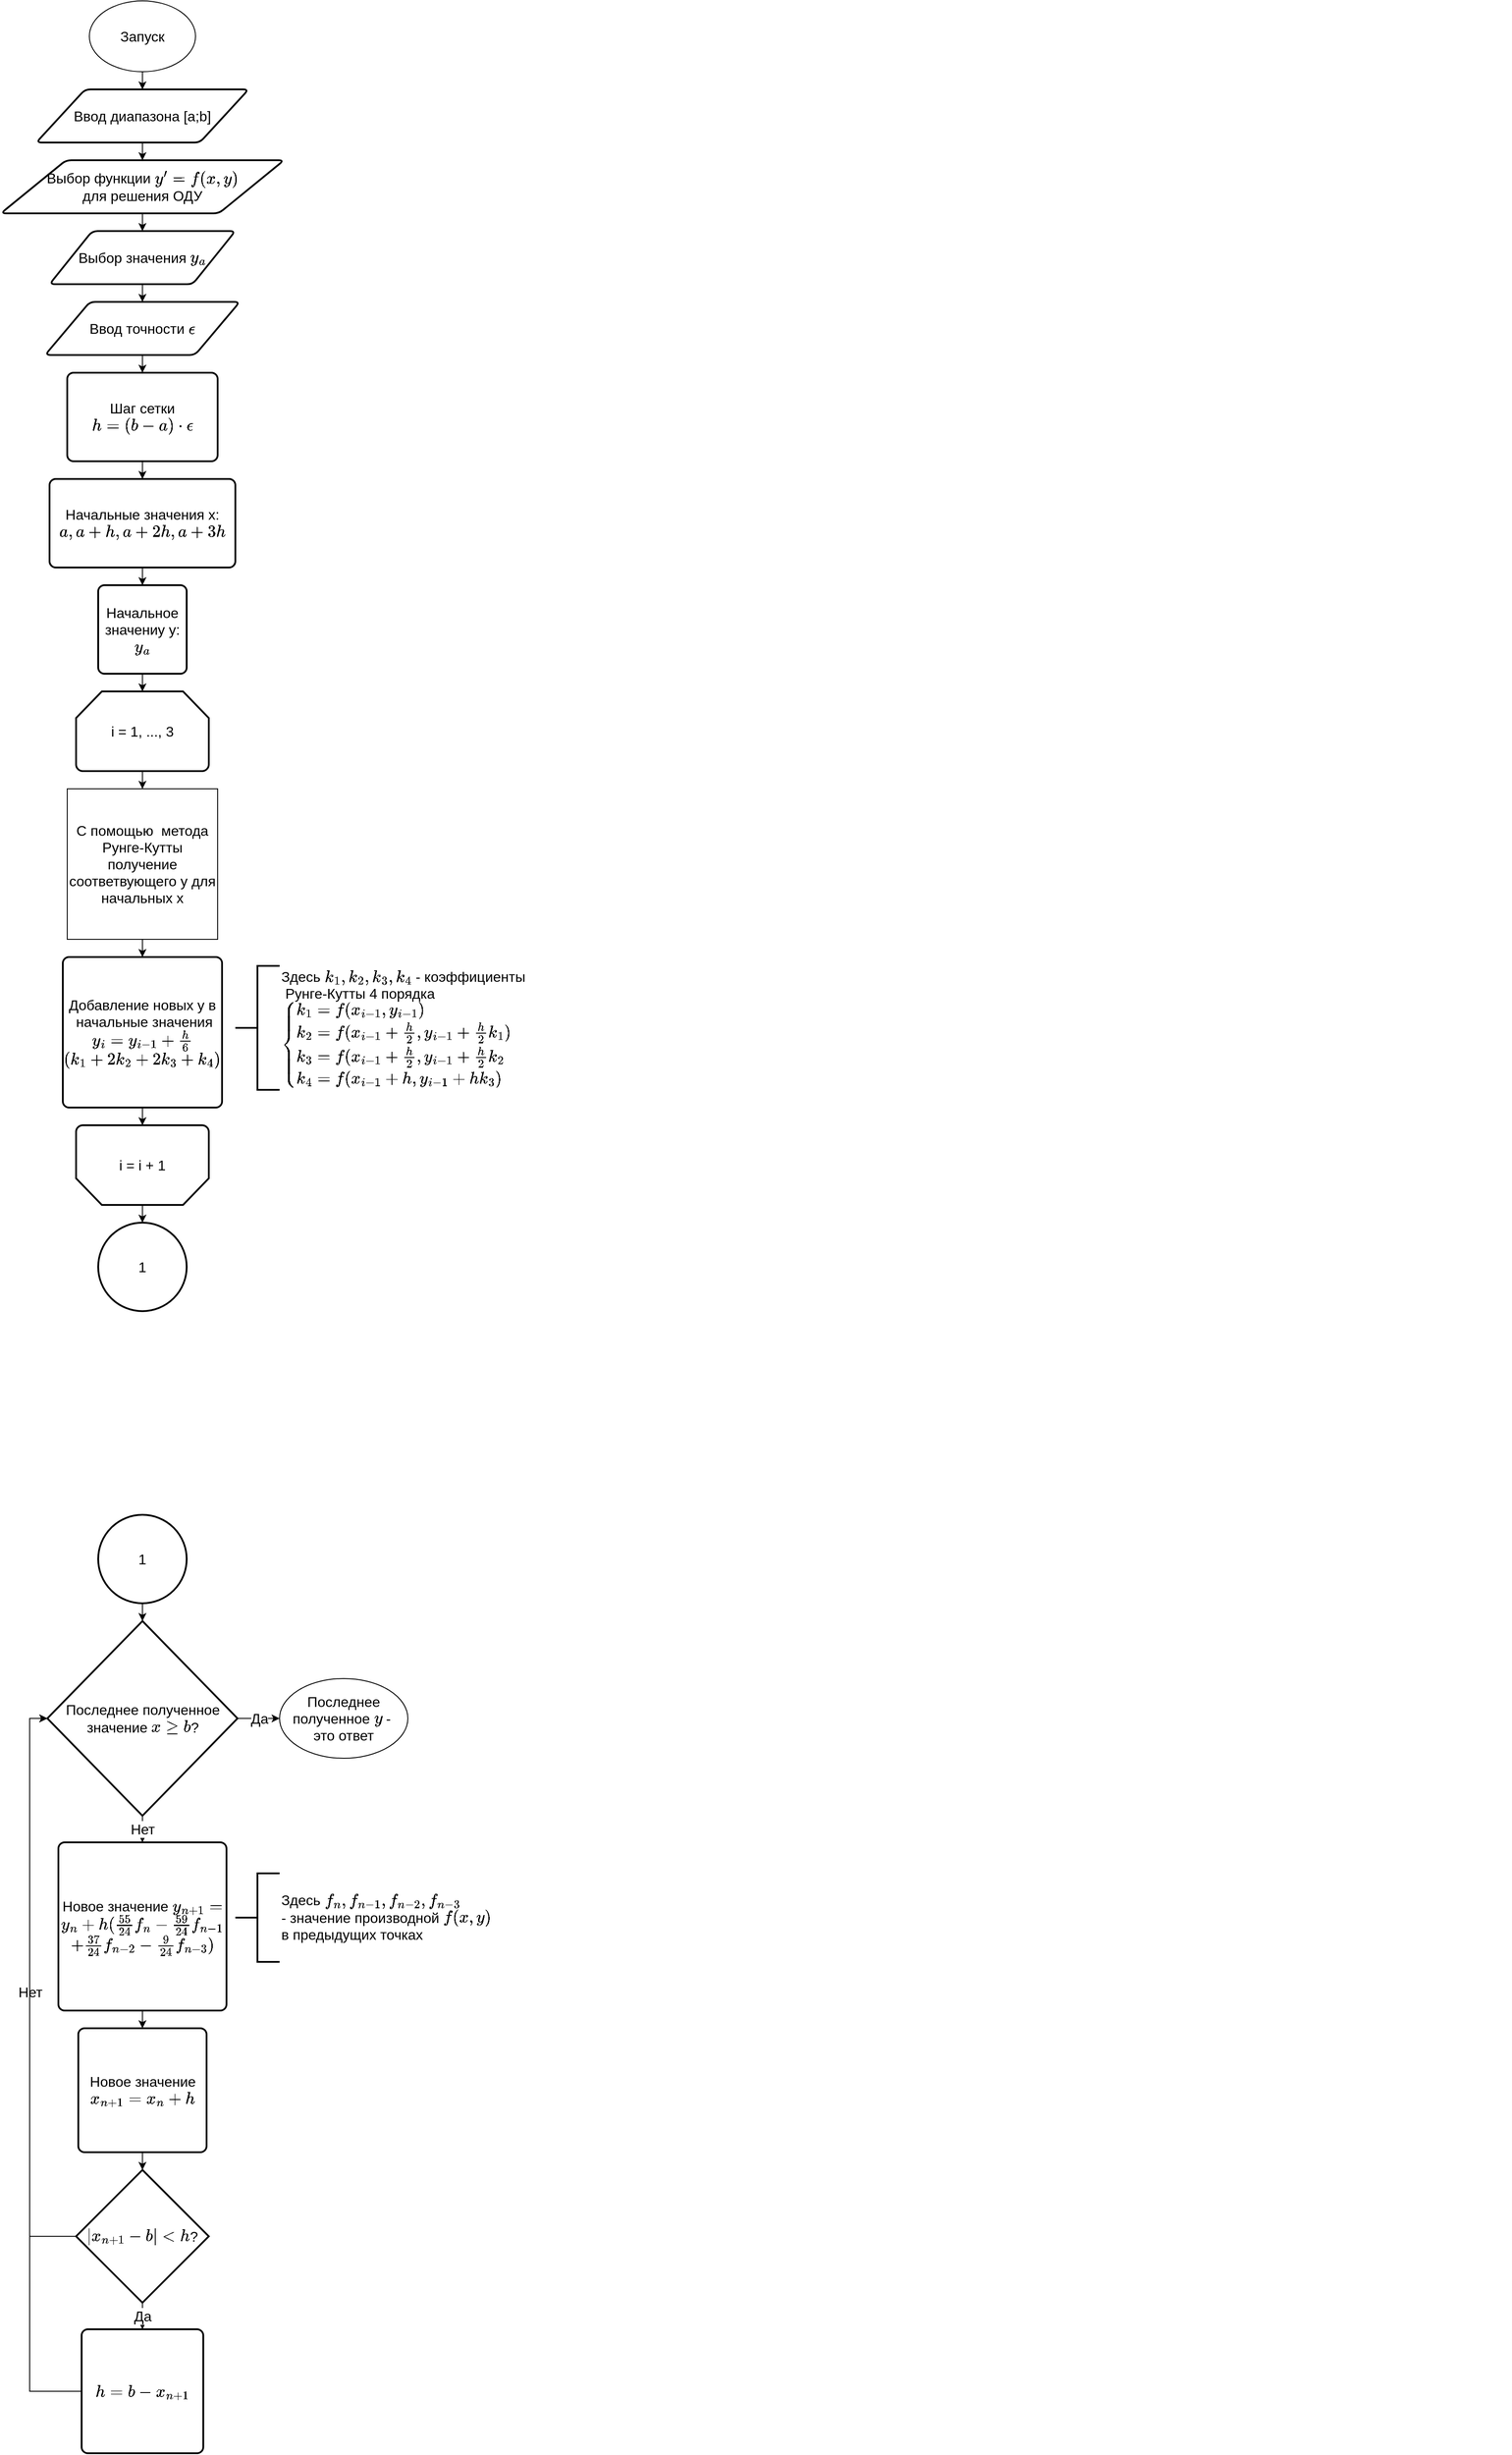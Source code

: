 <mxfile version="23.1.5" type="device">
  <diagram name="Страница — 1" id="wP5YuJ6qS_haN1ASp6le">
    <mxGraphModel dx="2666" dy="3069" grid="1" gridSize="10" guides="1" tooltips="1" connect="1" arrows="1" fold="1" page="1" pageScale="1" pageWidth="2000" pageHeight="2000" math="1" shadow="0">
      <root>
        <mxCell id="0" />
        <mxCell id="1" parent="0" />
        <mxCell id="Y5vmbJ8QWRPklpZZ9SDh-31" style="edgeStyle=orthogonalEdgeStyle;rounded=0;orthogonalLoop=1;jettySize=auto;html=1;exitX=0.5;exitY=1;exitDx=0;exitDy=0;entryX=0.5;entryY=0;entryDx=0;entryDy=0;" edge="1" parent="1" source="Y5vmbJ8QWRPklpZZ9SDh-1" target="Y5vmbJ8QWRPklpZZ9SDh-2">
          <mxGeometry relative="1" as="geometry" />
        </mxCell>
        <mxCell id="Y5vmbJ8QWRPklpZZ9SDh-1" value="&lt;font style=&quot;font-size: 16px;&quot;&gt;Запуск&lt;/font&gt;" style="ellipse;whiteSpace=wrap;html=1;" vertex="1" parent="1">
          <mxGeometry x="870" y="-320" width="120" height="80" as="geometry" />
        </mxCell>
        <mxCell id="Y5vmbJ8QWRPklpZZ9SDh-30" style="edgeStyle=orthogonalEdgeStyle;rounded=0;orthogonalLoop=1;jettySize=auto;html=1;exitX=0.5;exitY=1;exitDx=0;exitDy=0;entryX=0.5;entryY=0;entryDx=0;entryDy=0;" edge="1" parent="1" source="Y5vmbJ8QWRPklpZZ9SDh-2" target="Y5vmbJ8QWRPklpZZ9SDh-3">
          <mxGeometry relative="1" as="geometry" />
        </mxCell>
        <mxCell id="Y5vmbJ8QWRPklpZZ9SDh-2" value="&lt;font style=&quot;font-size: 16px;&quot;&gt;Ввод диапазона [a;b]&lt;/font&gt;" style="shape=parallelogram;html=1;strokeWidth=2;perimeter=parallelogramPerimeter;whiteSpace=wrap;rounded=1;arcSize=12;size=0.23;" vertex="1" parent="1">
          <mxGeometry x="810" y="-220" width="240" height="60" as="geometry" />
        </mxCell>
        <mxCell id="Y5vmbJ8QWRPklpZZ9SDh-29" style="edgeStyle=orthogonalEdgeStyle;rounded=0;orthogonalLoop=1;jettySize=auto;html=1;exitX=0.5;exitY=1;exitDx=0;exitDy=0;entryX=0.5;entryY=0;entryDx=0;entryDy=0;" edge="1" parent="1" source="Y5vmbJ8QWRPklpZZ9SDh-3" target="Y5vmbJ8QWRPklpZZ9SDh-4">
          <mxGeometry relative="1" as="geometry" />
        </mxCell>
        <mxCell id="Y5vmbJ8QWRPklpZZ9SDh-3" value="&lt;font style=&quot;font-size: 16px;&quot;&gt;Выбор функции \( y&#39; = f(x,y) \)&lt;br&gt;для решения ОДУ&lt;/font&gt;" style="shape=parallelogram;html=1;strokeWidth=2;perimeter=parallelogramPerimeter;whiteSpace=wrap;rounded=1;arcSize=12;size=0.23;" vertex="1" parent="1">
          <mxGeometry x="770" y="-140" width="320" height="60" as="geometry" />
        </mxCell>
        <mxCell id="Y5vmbJ8QWRPklpZZ9SDh-32" style="edgeStyle=orthogonalEdgeStyle;rounded=0;orthogonalLoop=1;jettySize=auto;html=1;exitX=0.5;exitY=1;exitDx=0;exitDy=0;entryX=0.5;entryY=0;entryDx=0;entryDy=0;" edge="1" parent="1" source="Y5vmbJ8QWRPklpZZ9SDh-4" target="Y5vmbJ8QWRPklpZZ9SDh-5">
          <mxGeometry relative="1" as="geometry" />
        </mxCell>
        <mxCell id="Y5vmbJ8QWRPklpZZ9SDh-4" value="&lt;font style=&quot;font-size: 16px;&quot;&gt;Выбор значения \( y_{a} \)&lt;/font&gt;" style="shape=parallelogram;html=1;strokeWidth=2;perimeter=parallelogramPerimeter;whiteSpace=wrap;rounded=1;arcSize=12;size=0.23;" vertex="1" parent="1">
          <mxGeometry x="825" y="-60" width="210" height="60" as="geometry" />
        </mxCell>
        <mxCell id="Y5vmbJ8QWRPklpZZ9SDh-33" style="edgeStyle=orthogonalEdgeStyle;rounded=0;orthogonalLoop=1;jettySize=auto;html=1;exitX=0.5;exitY=1;exitDx=0;exitDy=0;entryX=0.5;entryY=0;entryDx=0;entryDy=0;" edge="1" parent="1" source="Y5vmbJ8QWRPklpZZ9SDh-5" target="Y5vmbJ8QWRPklpZZ9SDh-6">
          <mxGeometry relative="1" as="geometry" />
        </mxCell>
        <mxCell id="Y5vmbJ8QWRPklpZZ9SDh-5" value="&lt;font style=&quot;font-size: 16px;&quot;&gt;Ввод точности \( \epsilon \)&lt;/font&gt;" style="shape=parallelogram;html=1;strokeWidth=2;perimeter=parallelogramPerimeter;whiteSpace=wrap;rounded=1;arcSize=12;size=0.23;" vertex="1" parent="1">
          <mxGeometry x="820" y="20" width="220" height="60" as="geometry" />
        </mxCell>
        <mxCell id="Y5vmbJ8QWRPklpZZ9SDh-34" style="edgeStyle=orthogonalEdgeStyle;rounded=0;orthogonalLoop=1;jettySize=auto;html=1;exitX=0.5;exitY=1;exitDx=0;exitDy=0;entryX=0.5;entryY=0;entryDx=0;entryDy=0;" edge="1" parent="1" source="Y5vmbJ8QWRPklpZZ9SDh-6" target="Y5vmbJ8QWRPklpZZ9SDh-7">
          <mxGeometry relative="1" as="geometry" />
        </mxCell>
        <mxCell id="Y5vmbJ8QWRPklpZZ9SDh-6" value="&lt;font style=&quot;font-size: 16px;&quot;&gt;Шаг сетки \( h = (b-a)\cdot \epsilon \)&lt;/font&gt;" style="rounded=1;whiteSpace=wrap;html=1;absoluteArcSize=1;arcSize=14;strokeWidth=2;" vertex="1" parent="1">
          <mxGeometry x="845" y="100" width="170" height="100" as="geometry" />
        </mxCell>
        <mxCell id="Y5vmbJ8QWRPklpZZ9SDh-35" style="edgeStyle=orthogonalEdgeStyle;rounded=0;orthogonalLoop=1;jettySize=auto;html=1;exitX=0.5;exitY=1;exitDx=0;exitDy=0;entryX=0.5;entryY=0;entryDx=0;entryDy=0;" edge="1" parent="1" source="Y5vmbJ8QWRPklpZZ9SDh-7" target="Y5vmbJ8QWRPklpZZ9SDh-10">
          <mxGeometry relative="1" as="geometry" />
        </mxCell>
        <mxCell id="Y5vmbJ8QWRPklpZZ9SDh-7" value="&lt;font style=&quot;font-size: 16px;&quot;&gt;Начальные значения x: \( a, a+h, a+2h, a+3h \)&lt;/font&gt;" style="rounded=1;whiteSpace=wrap;html=1;absoluteArcSize=1;arcSize=14;strokeWidth=2;" vertex="1" parent="1">
          <mxGeometry x="825" y="220" width="210" height="100" as="geometry" />
        </mxCell>
        <mxCell id="Y5vmbJ8QWRPklpZZ9SDh-37" style="edgeStyle=orthogonalEdgeStyle;rounded=0;orthogonalLoop=1;jettySize=auto;html=1;exitX=0.5;exitY=1;exitDx=0;exitDy=0;exitPerimeter=0;" edge="1" parent="1" source="Y5vmbJ8QWRPklpZZ9SDh-9" target="Y5vmbJ8QWRPklpZZ9SDh-11">
          <mxGeometry relative="1" as="geometry" />
        </mxCell>
        <mxCell id="Y5vmbJ8QWRPklpZZ9SDh-9" value="&lt;font style=&quot;font-size: 16px;&quot;&gt;i = 1, ..., 3&lt;/font&gt;" style="strokeWidth=2;html=1;shape=mxgraph.flowchart.loop_limit;whiteSpace=wrap;" vertex="1" parent="1">
          <mxGeometry x="855" y="460" width="150" height="90" as="geometry" />
        </mxCell>
        <mxCell id="Y5vmbJ8QWRPklpZZ9SDh-10" value="&lt;font style=&quot;font-size: 16px;&quot;&gt;Начальное значениу y: \( y_{a} \)&lt;/font&gt;" style="rounded=1;whiteSpace=wrap;html=1;absoluteArcSize=1;arcSize=14;strokeWidth=2;" vertex="1" parent="1">
          <mxGeometry x="880" y="340" width="100" height="100" as="geometry" />
        </mxCell>
        <mxCell id="Y5vmbJ8QWRPklpZZ9SDh-38" style="edgeStyle=orthogonalEdgeStyle;rounded=0;orthogonalLoop=1;jettySize=auto;html=1;exitX=0.5;exitY=1;exitDx=0;exitDy=0;entryX=0.5;entryY=0;entryDx=0;entryDy=0;" edge="1" parent="1" source="Y5vmbJ8QWRPklpZZ9SDh-11" target="Y5vmbJ8QWRPklpZZ9SDh-12">
          <mxGeometry relative="1" as="geometry" />
        </mxCell>
        <mxCell id="Y5vmbJ8QWRPklpZZ9SDh-11" value="&lt;font style=&quot;font-size: 16px;&quot;&gt;С помощью&amp;nbsp; метода Рунге-Кутты получение соответвующего y для начальных x&lt;/font&gt;" style="whiteSpace=wrap;html=1;aspect=fixed;" vertex="1" parent="1">
          <mxGeometry x="845" y="570" width="170" height="170" as="geometry" />
        </mxCell>
        <mxCell id="Y5vmbJ8QWRPklpZZ9SDh-12" value="&lt;font style=&quot;font-size: 16px;&quot;&gt;Добавление новых y в&lt;br&gt;&amp;nbsp;начальные значения&lt;br&gt;\( y_{i} = y_{i-1} + \frac{h}{6}\) \(&lt;br&gt;(k_{1}+2k_{2}+2k_{3}+k_{4}) \)&lt;/font&gt;" style="rounded=1;whiteSpace=wrap;html=1;absoluteArcSize=1;arcSize=14;strokeWidth=2;" vertex="1" parent="1">
          <mxGeometry x="840" y="760" width="180" height="170" as="geometry" />
        </mxCell>
        <mxCell id="Y5vmbJ8QWRPklpZZ9SDh-13" value="&lt;span style=&quot;font-size: 16px;&quot;&gt;Здесь \( k_{1}, k_{2}, k_{3}, k_{4}\) - коэффициенты&lt;br&gt;&amp;nbsp;Рунге-Кутты 4 порядка&lt;br&gt;\( \begin{cases} k_{1} = f(x_{i-1},y_{i-1}) \\ k_{2} = f(x_{i-1}+\frac{h}{2},y_{i-1}+\frac{h}{2}k_{1}) \\ k_{3} = f(x_{i-1}+\frac{h}{2},y_{i-1}+\frac{h}{2}k_{2} \\ k_{4} = f(x_{i-1}+h,y_{i-1}+hk_{3}) \end{cases} \)&lt;br&gt;&lt;/span&gt;" style="strokeWidth=2;html=1;shape=mxgraph.flowchart.annotation_2;align=left;labelPosition=right;pointerEvents=1;" vertex="1" parent="1">
          <mxGeometry x="1035" y="770" width="50" height="140" as="geometry" />
        </mxCell>
        <mxCell id="Y5vmbJ8QWRPklpZZ9SDh-15" value="&lt;font style=&quot;font-size: 16px;&quot;&gt;i = i + 1&lt;/font&gt;" style="strokeWidth=2;html=1;shape=mxgraph.flowchart.loop_limit;whiteSpace=wrap;flipV=1;" vertex="1" parent="1">
          <mxGeometry x="855" y="950" width="150" height="90" as="geometry" />
        </mxCell>
        <mxCell id="Y5vmbJ8QWRPklpZZ9SDh-18" value="&lt;span style=&quot;font-size: 16px;&quot;&gt;Да&lt;/span&gt;" style="edgeStyle=orthogonalEdgeStyle;rounded=0;orthogonalLoop=1;jettySize=auto;html=1;exitX=1;exitY=0.5;exitDx=0;exitDy=0;exitPerimeter=0;entryX=0;entryY=0.5;entryDx=0;entryDy=0;" edge="1" parent="1" source="Y5vmbJ8QWRPklpZZ9SDh-16" target="Y5vmbJ8QWRPklpZZ9SDh-17">
          <mxGeometry relative="1" as="geometry" />
        </mxCell>
        <mxCell id="Y5vmbJ8QWRPklpZZ9SDh-41" value="&lt;font style=&quot;font-size: 16px;&quot;&gt;Нет&lt;/font&gt;" style="edgeStyle=orthogonalEdgeStyle;rounded=0;orthogonalLoop=1;jettySize=auto;html=1;exitX=0.5;exitY=1;exitDx=0;exitDy=0;exitPerimeter=0;entryX=0.5;entryY=0;entryDx=0;entryDy=0;" edge="1" parent="1" source="Y5vmbJ8QWRPklpZZ9SDh-16" target="Y5vmbJ8QWRPklpZZ9SDh-19">
          <mxGeometry relative="1" as="geometry" />
        </mxCell>
        <mxCell id="Y5vmbJ8QWRPklpZZ9SDh-16" value="&lt;font style=&quot;font-size: 16px;&quot;&gt;Последнее полученное значение \( x \ge b \)?&lt;/font&gt;" style="strokeWidth=2;html=1;shape=mxgraph.flowchart.decision;whiteSpace=wrap;" vertex="1" parent="1">
          <mxGeometry x="822.5" y="1510" width="215" height="220" as="geometry" />
        </mxCell>
        <mxCell id="Y5vmbJ8QWRPklpZZ9SDh-17" value="&lt;span style=&quot;font-size: 16px;&quot;&gt;Последнее полученное \( y \) -&amp;nbsp; это ответ&lt;/span&gt;" style="ellipse;whiteSpace=wrap;html=1;" vertex="1" parent="1">
          <mxGeometry x="1085" y="1575" width="145" height="90" as="geometry" />
        </mxCell>
        <mxCell id="Y5vmbJ8QWRPklpZZ9SDh-43" style="edgeStyle=orthogonalEdgeStyle;rounded=0;orthogonalLoop=1;jettySize=auto;html=1;exitX=0.5;exitY=1;exitDx=0;exitDy=0;entryX=0.5;entryY=0;entryDx=0;entryDy=0;" edge="1" parent="1" source="Y5vmbJ8QWRPklpZZ9SDh-19" target="Y5vmbJ8QWRPklpZZ9SDh-28">
          <mxGeometry relative="1" as="geometry" />
        </mxCell>
        <mxCell id="Y5vmbJ8QWRPklpZZ9SDh-19" value="&lt;font style=&quot;font-size: 16px;&quot;&gt;Новое значение \( y_{n+1} = \)&lt;br&gt;\( y_{n} + h(\frac{55}{24}f_{n} - \frac{59}{24}f_{n-1}\) &lt;br&gt;\(+\frac{37}{24} f_{n-2} - \frac{9}{24}f_{n-3})\)&lt;/font&gt;" style="rounded=1;whiteSpace=wrap;html=1;absoluteArcSize=1;arcSize=14;strokeWidth=2;" vertex="1" parent="1">
          <mxGeometry x="835" y="1760" width="190" height="190" as="geometry" />
        </mxCell>
        <mxCell id="Y5vmbJ8QWRPklpZZ9SDh-20" value="&lt;span style=&quot;font-size: 16px;&quot;&gt;Здесь \( f_{n}, f_{n-1}, f_{n-2}, f_{n-3} \) &lt;br&gt;- значение производной \(f(x,y) \) &lt;br&gt;в предыдущих точках&lt;br&gt;&lt;/span&gt;" style="strokeWidth=2;html=1;shape=mxgraph.flowchart.annotation_2;align=left;labelPosition=right;pointerEvents=1;" vertex="1" parent="1">
          <mxGeometry x="1035" y="1795" width="50" height="100" as="geometry" />
        </mxCell>
        <mxCell id="Y5vmbJ8QWRPklpZZ9SDh-46" value="&lt;font style=&quot;font-size: 16px;&quot;&gt;Да&lt;/font&gt;" style="edgeStyle=orthogonalEdgeStyle;rounded=0;orthogonalLoop=1;jettySize=auto;html=1;exitX=0.5;exitY=1;exitDx=0;exitDy=0;exitPerimeter=0;entryX=0.5;entryY=0;entryDx=0;entryDy=0;" edge="1" parent="1" source="Y5vmbJ8QWRPklpZZ9SDh-22" target="Y5vmbJ8QWRPklpZZ9SDh-23">
          <mxGeometry relative="1" as="geometry" />
        </mxCell>
        <mxCell id="Y5vmbJ8QWRPklpZZ9SDh-22" value="&lt;span style=&quot;font-size: 16px;&quot;&gt;\( | x_{n+1} - b | &amp;lt; h \)?&lt;/span&gt;" style="strokeWidth=2;html=1;shape=mxgraph.flowchart.decision;whiteSpace=wrap;" vertex="1" parent="1">
          <mxGeometry x="855" y="2130" width="150" height="150" as="geometry" />
        </mxCell>
        <mxCell id="Y5vmbJ8QWRPklpZZ9SDh-23" value="&lt;font style=&quot;font-size: 16px;&quot;&gt;\( h = b - x_{n+1} \)&lt;/font&gt;" style="rounded=1;whiteSpace=wrap;html=1;absoluteArcSize=1;arcSize=14;strokeWidth=2;" vertex="1" parent="1">
          <mxGeometry x="861.25" y="2310" width="137.5" height="140" as="geometry" />
        </mxCell>
        <mxCell id="Y5vmbJ8QWRPklpZZ9SDh-28" value="&lt;font style=&quot;font-size: 16px;&quot;&gt;Новое значение \( x_{n+1} = x_{n} + h \)&lt;/font&gt;" style="rounded=1;whiteSpace=wrap;html=1;absoluteArcSize=1;arcSize=14;strokeWidth=2;" vertex="1" parent="1">
          <mxGeometry x="857.5" y="1970" width="145" height="140" as="geometry" />
        </mxCell>
        <mxCell id="Y5vmbJ8QWRPklpZZ9SDh-36" style="edgeStyle=orthogonalEdgeStyle;rounded=0;orthogonalLoop=1;jettySize=auto;html=1;exitX=0.5;exitY=1;exitDx=0;exitDy=0;entryX=0.5;entryY=0;entryDx=0;entryDy=0;entryPerimeter=0;" edge="1" parent="1" source="Y5vmbJ8QWRPklpZZ9SDh-10" target="Y5vmbJ8QWRPklpZZ9SDh-9">
          <mxGeometry relative="1" as="geometry" />
        </mxCell>
        <mxCell id="Y5vmbJ8QWRPklpZZ9SDh-39" style="edgeStyle=orthogonalEdgeStyle;rounded=0;orthogonalLoop=1;jettySize=auto;html=1;exitX=0.5;exitY=1;exitDx=0;exitDy=0;entryX=0.5;entryY=1;entryDx=0;entryDy=0;entryPerimeter=0;" edge="1" parent="1" source="Y5vmbJ8QWRPklpZZ9SDh-12" target="Y5vmbJ8QWRPklpZZ9SDh-15">
          <mxGeometry relative="1" as="geometry" />
        </mxCell>
        <mxCell id="Y5vmbJ8QWRPklpZZ9SDh-44" style="edgeStyle=orthogonalEdgeStyle;rounded=0;orthogonalLoop=1;jettySize=auto;html=1;exitX=0.5;exitY=1;exitDx=0;exitDy=0;entryX=0.5;entryY=0;entryDx=0;entryDy=0;entryPerimeter=0;" edge="1" parent="1" source="Y5vmbJ8QWRPklpZZ9SDh-28" target="Y5vmbJ8QWRPklpZZ9SDh-22">
          <mxGeometry relative="1" as="geometry" />
        </mxCell>
        <mxCell id="Y5vmbJ8QWRPklpZZ9SDh-47" value="&lt;font style=&quot;font-size: 16px;&quot;&gt;Нет&lt;/font&gt;" style="edgeStyle=orthogonalEdgeStyle;rounded=0;orthogonalLoop=1;jettySize=auto;html=1;exitX=0;exitY=0.5;exitDx=0;exitDy=0;exitPerimeter=0;entryX=0;entryY=0.5;entryDx=0;entryDy=0;entryPerimeter=0;" edge="1" parent="1" source="Y5vmbJ8QWRPklpZZ9SDh-22" target="Y5vmbJ8QWRPklpZZ9SDh-16">
          <mxGeometry relative="1" as="geometry" />
        </mxCell>
        <mxCell id="Y5vmbJ8QWRPklpZZ9SDh-48" style="edgeStyle=orthogonalEdgeStyle;rounded=0;orthogonalLoop=1;jettySize=auto;html=1;exitX=0;exitY=0.5;exitDx=0;exitDy=0;entryX=0;entryY=0.5;entryDx=0;entryDy=0;entryPerimeter=0;" edge="1" parent="1" source="Y5vmbJ8QWRPklpZZ9SDh-23" target="Y5vmbJ8QWRPklpZZ9SDh-16">
          <mxGeometry relative="1" as="geometry" />
        </mxCell>
        <mxCell id="Y5vmbJ8QWRPklpZZ9SDh-54" value="&lt;font style=&quot;font-size: 16px;&quot;&gt;1&lt;/font&gt;" style="strokeWidth=2;html=1;shape=mxgraph.flowchart.start_2;whiteSpace=wrap;" vertex="1" parent="1">
          <mxGeometry x="880" y="1060" width="100" height="100" as="geometry" />
        </mxCell>
        <mxCell id="Y5vmbJ8QWRPklpZZ9SDh-55" style="edgeStyle=orthogonalEdgeStyle;rounded=0;orthogonalLoop=1;jettySize=auto;html=1;exitX=0.5;exitY=0;exitDx=0;exitDy=0;exitPerimeter=0;entryX=0.5;entryY=0;entryDx=0;entryDy=0;entryPerimeter=0;" edge="1" parent="1" source="Y5vmbJ8QWRPklpZZ9SDh-15" target="Y5vmbJ8QWRPklpZZ9SDh-54">
          <mxGeometry relative="1" as="geometry" />
        </mxCell>
        <mxCell id="Y5vmbJ8QWRPklpZZ9SDh-56" value="&lt;font style=&quot;font-size: 16px;&quot;&gt;1&lt;/font&gt;" style="strokeWidth=2;html=1;shape=mxgraph.flowchart.start_2;whiteSpace=wrap;" vertex="1" parent="1">
          <mxGeometry x="880" y="1390" width="100" height="100" as="geometry" />
        </mxCell>
        <mxCell id="Y5vmbJ8QWRPklpZZ9SDh-57" style="edgeStyle=orthogonalEdgeStyle;rounded=0;orthogonalLoop=1;jettySize=auto;html=1;exitX=0.5;exitY=1;exitDx=0;exitDy=0;exitPerimeter=0;entryX=0.5;entryY=0;entryDx=0;entryDy=0;entryPerimeter=0;" edge="1" parent="1" source="Y5vmbJ8QWRPklpZZ9SDh-56" target="Y5vmbJ8QWRPklpZZ9SDh-16">
          <mxGeometry relative="1" as="geometry" />
        </mxCell>
      </root>
    </mxGraphModel>
  </diagram>
</mxfile>
